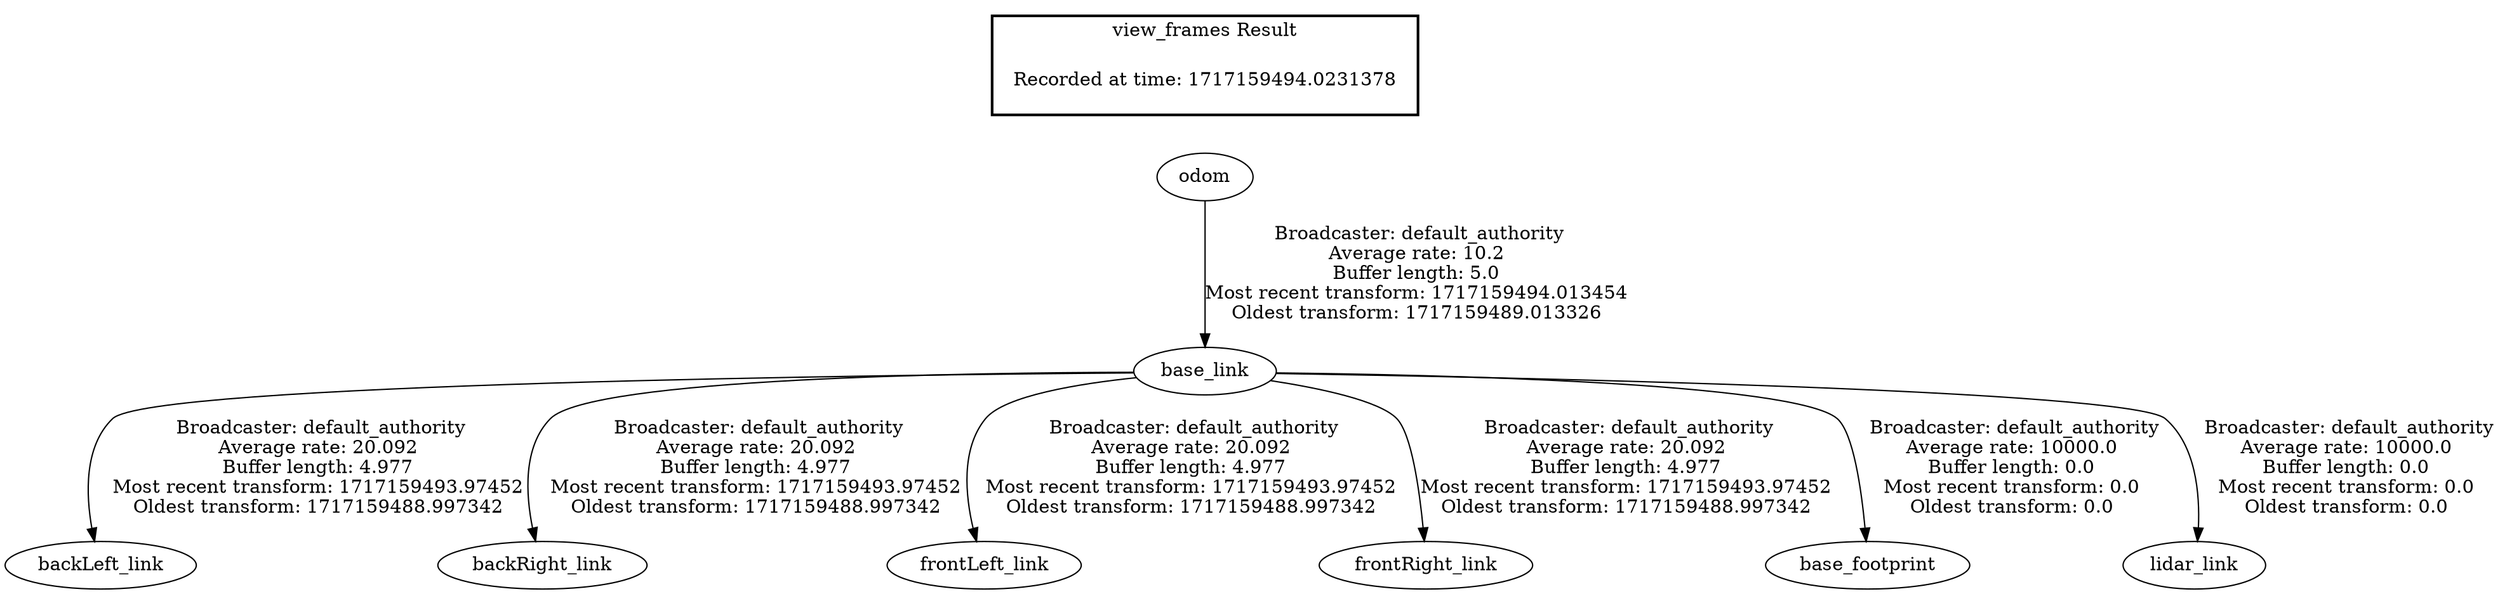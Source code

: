 digraph G {
"base_link" -> "backLeft_link"[label=" Broadcaster: default_authority\nAverage rate: 20.092\nBuffer length: 4.977\nMost recent transform: 1717159493.97452\nOldest transform: 1717159488.997342\n"];
"odom" -> "base_link"[label=" Broadcaster: default_authority\nAverage rate: 10.2\nBuffer length: 5.0\nMost recent transform: 1717159494.013454\nOldest transform: 1717159489.013326\n"];
"base_link" -> "backRight_link"[label=" Broadcaster: default_authority\nAverage rate: 20.092\nBuffer length: 4.977\nMost recent transform: 1717159493.97452\nOldest transform: 1717159488.997342\n"];
"base_link" -> "frontLeft_link"[label=" Broadcaster: default_authority\nAverage rate: 20.092\nBuffer length: 4.977\nMost recent transform: 1717159493.97452\nOldest transform: 1717159488.997342\n"];
"base_link" -> "frontRight_link"[label=" Broadcaster: default_authority\nAverage rate: 20.092\nBuffer length: 4.977\nMost recent transform: 1717159493.97452\nOldest transform: 1717159488.997342\n"];
"base_link" -> "base_footprint"[label=" Broadcaster: default_authority\nAverage rate: 10000.0\nBuffer length: 0.0\nMost recent transform: 0.0\nOldest transform: 0.0\n"];
"base_link" -> "lidar_link"[label=" Broadcaster: default_authority\nAverage rate: 10000.0\nBuffer length: 0.0\nMost recent transform: 0.0\nOldest transform: 0.0\n"];
edge [style=invis];
 subgraph cluster_legend { style=bold; color=black; label ="view_frames Result";
"Recorded at time: 1717159494.0231378"[ shape=plaintext ] ;
}->"odom";
}